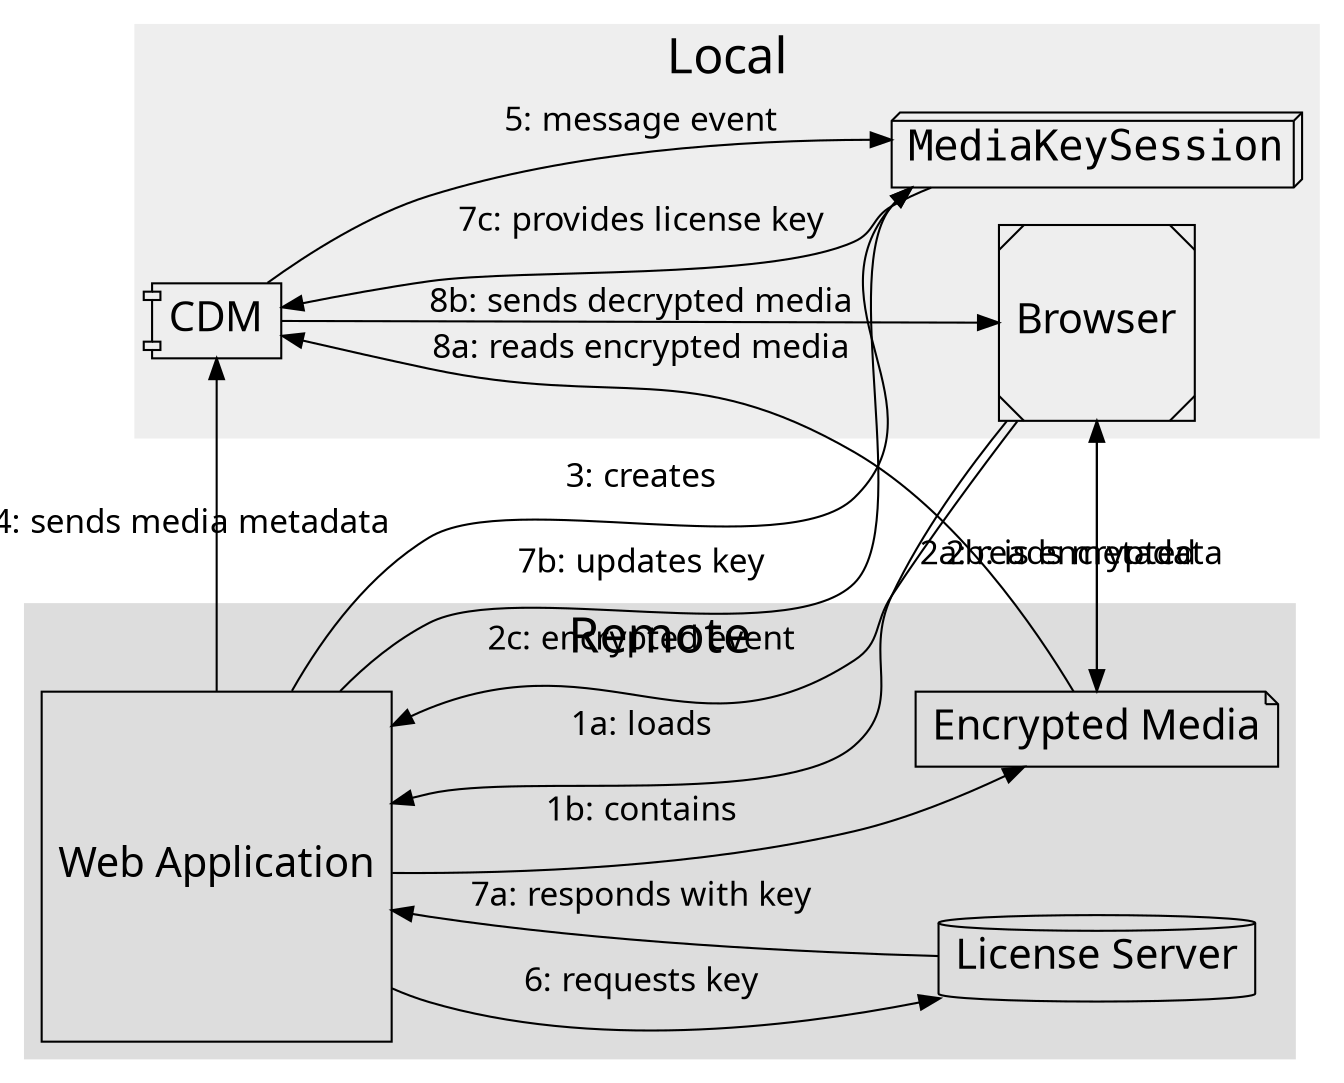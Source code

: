 digraph EME {
    rankdir="LR";
    node [fontname="sans",fontsize=20];
    edge [fontname="sans",fontsize=16];

    subgraph cluster_local {
        fontname="sans";
        fontsize=24;
        label="Local";
        style=filled;
        fillcolor="#eeeeee";
        color="#eeeeee";

        "CDM" [shape="component"];
        "Browser" [shape="Msquare"];
        "MediaKeySession" [shape="box3d";fontname="Monospace"];

        "CDM" -> "MediaKeySession" [label="5: message event"];
        "MediaKeySession" -> "CDM" [label="7c: provides license key"];
        "CDM" -> "Browser" [label="8b: sends decrypted media"];
    }

    subgraph cluster_remote {
        fontname="sans";
        fontsize=24;
        label="Remote";
        style=filled;
        fillcolor="#dddddd";
        color="#dddddd";

        "Web Application" [shape="square"];
        "Encrypted Media" [shape="note"];
        "License Server" [shape="cylinder"];

        "Web Application" -> "Encrypted Media" [label="1b: contains"];
        "Web Application" -> "License Server" [label="6: requests key"];
        "License Server" -> "Web Application" [label="7a: responds with key"];
    }

    "Browser" -> "Web Application" [label="1a: loads"];
    "Browser" -> "Encrypted Media" [label="2a: reads metadata"];
    "Encrypted Media" -> "Browser" [label="2b: is encrypted"];
    "Browser" -> "Web Application" [label="2c: encrypted event"];
    "Web Application" -> "MediaKeySession" [label="3: creates"];
    "Web Application" -> "CDM" [label="4: sends media metadata"];
    "Web Application" -> "MediaKeySession" [label="7b: updates key"];
    "Encrypted Media" -> "CDM" [label="8a: reads encrypted media"];
}
